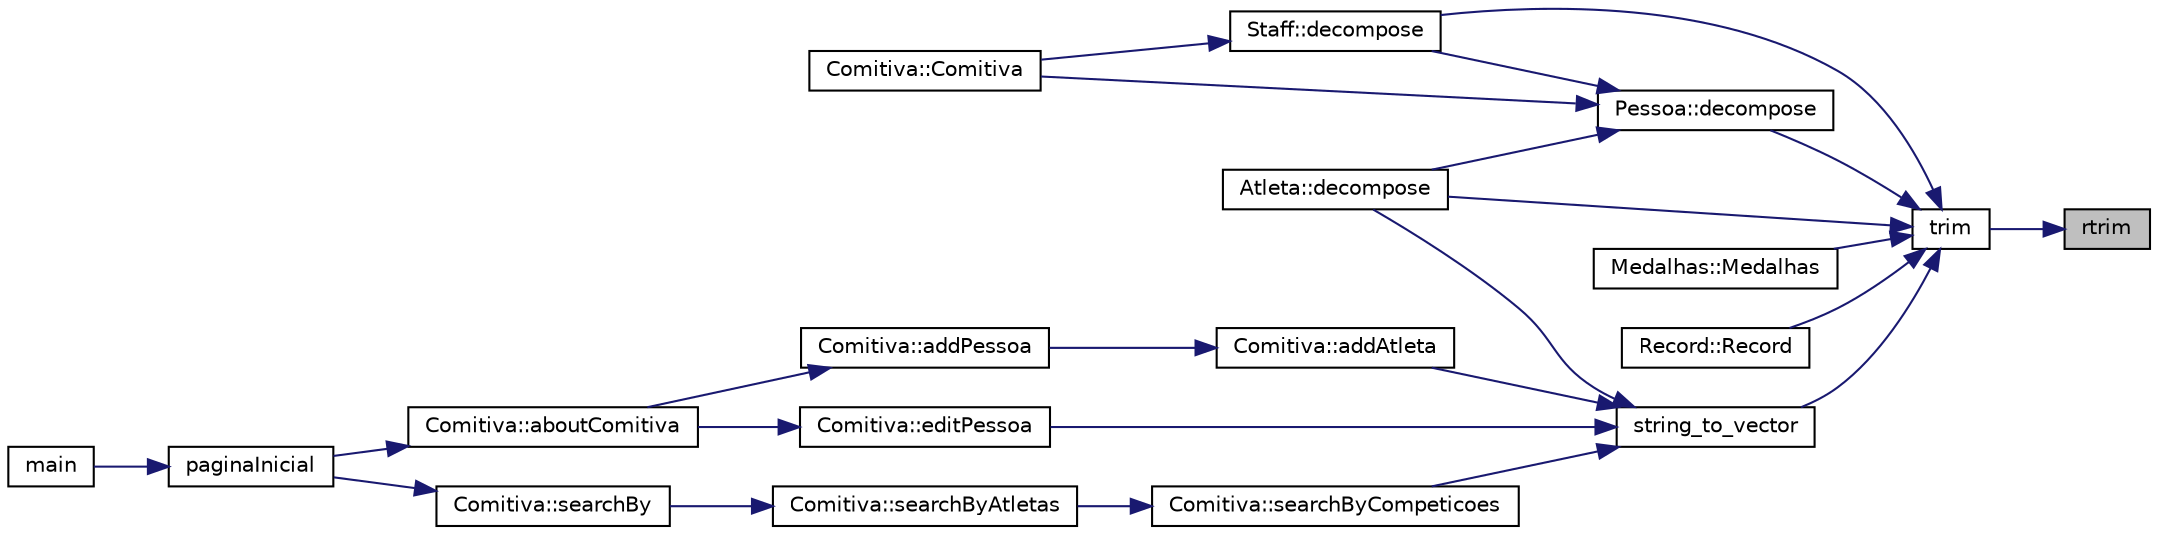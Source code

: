 digraph "rtrim"
{
 // LATEX_PDF_SIZE
  edge [fontname="Helvetica",fontsize="10",labelfontname="Helvetica",labelfontsize="10"];
  node [fontname="Helvetica",fontsize="10",shape=record];
  rankdir="RL";
  Node1 [label="rtrim",height=0.2,width=0.4,color="black", fillcolor="grey75", style="filled", fontcolor="black",tooltip="Remove os espaços no fim de uma dada string, passada como argumento."];
  Node1 -> Node2 [dir="back",color="midnightblue",fontsize="10",style="solid",fontname="Helvetica"];
  Node2 [label="trim",height=0.2,width=0.4,color="black", fillcolor="white", style="filled",URL="$utils_8h.html#adc61ec70963fb00fb3ff6648a60bacaf",tooltip="Remove os espaços de uma dada string (no início e no fim), passada como argumento."];
  Node2 -> Node3 [dir="back",color="midnightblue",fontsize="10",style="solid",fontname="Helvetica"];
  Node3 [label="Staff::decompose",height=0.2,width=0.4,color="black", fillcolor="white", style="filled",URL="$class_staff.html#aa7941bdc8d088de051cdce5a53ec316c",tooltip="Decompõe uma linha de um elemento do Staff em \"portugal.txt\" nos argumentos do Staff."];
  Node3 -> Node4 [dir="back",color="midnightblue",fontsize="10",style="solid",fontname="Helvetica"];
  Node4 [label="Comitiva::Comitiva",height=0.2,width=0.4,color="black", fillcolor="white", style="filled",URL="$class_comitiva.html#a68700a6fde336c4c54d662fa319c1ed1",tooltip="Esta função coloca no vetor \"pessoas\" todas as pessoas presentes no ficheiro \"portugal...."];
  Node2 -> Node5 [dir="back",color="midnightblue",fontsize="10",style="solid",fontname="Helvetica"];
  Node5 [label="Atleta::decompose",height=0.2,width=0.4,color="black", fillcolor="white", style="filled",URL="$class_atleta.html#a9103e89f23f9175da52755af968f976f",tooltip="Decompõe os elementos exclusivos de Atleta de uma linha em \"portugal.txt\"."];
  Node2 -> Node6 [dir="back",color="midnightblue",fontsize="10",style="solid",fontname="Helvetica"];
  Node6 [label="Pessoa::decompose",height=0.2,width=0.4,color="black", fillcolor="white", style="filled",URL="$class_pessoa.html#a46f7c8276fa1ad2bf522e0a5740ab6ad",tooltip="Decompõe os elementos comuns de Atleta e Staff de uma linha em \"portugal.txt\"."];
  Node6 -> Node4 [dir="back",color="midnightblue",fontsize="10",style="solid",fontname="Helvetica"];
  Node6 -> Node3 [dir="back",color="midnightblue",fontsize="10",style="solid",fontname="Helvetica"];
  Node6 -> Node5 [dir="back",color="midnightblue",fontsize="10",style="solid",fontname="Helvetica"];
  Node2 -> Node7 [dir="back",color="midnightblue",fontsize="10",style="solid",fontname="Helvetica"];
  Node7 [label="Medalhas::Medalhas",height=0.2,width=0.4,color="black", fillcolor="white", style="filled",URL="$class_medalhas.html#a8340448f75085d2f03606c99b7a69945",tooltip="Cria um objeto da classe Medalhas."];
  Node2 -> Node8 [dir="back",color="midnightblue",fontsize="10",style="solid",fontname="Helvetica"];
  Node8 [label="Record::Record",height=0.2,width=0.4,color="black", fillcolor="white", style="filled",URL="$class_record.html#af99598fb4eaa0ce0ba92efae4290aa9c",tooltip="Cria um objeto da classe Record, que representa um recorde realizado."];
  Node2 -> Node9 [dir="back",color="midnightblue",fontsize="10",style="solid",fontname="Helvetica"];
  Node9 [label="string_to_vector",height=0.2,width=0.4,color="black", fillcolor="white", style="filled",URL="$utils_8h.html#a47b3263df66ddefa2fe54ac4f9fd2247",tooltip="Decompõe uma string com elementos separados por vírgula num vetor com esses elementos."];
  Node9 -> Node10 [dir="back",color="midnightblue",fontsize="10",style="solid",fontname="Helvetica"];
  Node10 [label="Comitiva::addAtleta",height=0.2,width=0.4,color="black", fillcolor="white", style="filled",URL="$class_comitiva.html#ac6da6d49c217dcb87e38d65cf6782bce",tooltip="Esta função adiciona um Atleta à Comitiva."];
  Node10 -> Node11 [dir="back",color="midnightblue",fontsize="10",style="solid",fontname="Helvetica"];
  Node11 [label="Comitiva::addPessoa",height=0.2,width=0.4,color="black", fillcolor="white", style="filled",URL="$class_comitiva.html#aa39a2bd760e619094ce52df5c6d494f3",tooltip="Esta função adiciona uma Pessoa ao vetor \"pessoas\"."];
  Node11 -> Node12 [dir="back",color="midnightblue",fontsize="10",style="solid",fontname="Helvetica"];
  Node12 [label="Comitiva::aboutComitiva",height=0.2,width=0.4,color="black", fillcolor="white", style="filled",URL="$class_comitiva.html#a3781e251409ca01dfdc898e66285c954",tooltip="Esta função mostra as opções para interagir com a Comitiva (adicionar, editar, eliminar,..."];
  Node12 -> Node13 [dir="back",color="midnightblue",fontsize="10",style="solid",fontname="Helvetica"];
  Node13 [label="paginaInicial",height=0.2,width=0.4,color="black", fillcolor="white", style="filled",URL="$menu_8h.html#a96dac07912e4edb4cb4e758e0130cf0d",tooltip="Esta função é o página inicial do programa. Todos os objetivos do projeto se fazem dentro desta funçã..."];
  Node13 -> Node14 [dir="back",color="midnightblue",fontsize="10",style="solid",fontname="Helvetica"];
  Node14 [label="main",height=0.2,width=0.4,color="black", fillcolor="white", style="filled",URL="$main_8cpp.html#ae66f6b31b5ad750f1fe042a706a4e3d4",tooltip=" "];
  Node9 -> Node5 [dir="back",color="midnightblue",fontsize="10",style="solid",fontname="Helvetica"];
  Node9 -> Node15 [dir="back",color="midnightblue",fontsize="10",style="solid",fontname="Helvetica"];
  Node15 [label="Comitiva::editPessoa",height=0.2,width=0.4,color="black", fillcolor="white", style="filled",URL="$class_comitiva.html#ad042557732ad35198efd8e71e0e06c5d",tooltip="Esta função edita as informações de uma Pessoa."];
  Node15 -> Node12 [dir="back",color="midnightblue",fontsize="10",style="solid",fontname="Helvetica"];
  Node9 -> Node16 [dir="back",color="midnightblue",fontsize="10",style="solid",fontname="Helvetica"];
  Node16 [label="Comitiva::searchByCompeticoes",height=0.2,width=0.4,color="black", fillcolor="white", style="filled",URL="$class_comitiva.html#ab0d3484b09e4699e9cae54a8bbe0c8fa",tooltip="Mostra todos os elementos com uma competição específica de um vetor de atletas passado como argumento..."];
  Node16 -> Node17 [dir="back",color="midnightblue",fontsize="10",style="solid",fontname="Helvetica"];
  Node17 [label="Comitiva::searchByAtletas",height=0.2,width=0.4,color="black", fillcolor="white", style="filled",URL="$class_comitiva.html#a74ccf493ee22a6ddecc6743145d5f0bc",tooltip="Menu para procura por Atletas."];
  Node17 -> Node18 [dir="back",color="midnightblue",fontsize="10",style="solid",fontname="Helvetica"];
  Node18 [label="Comitiva::searchBy",height=0.2,width=0.4,color="black", fillcolor="white", style="filled",URL="$class_comitiva.html#a2c0ae448510e58a00b1ee64d9948b383",tooltip="Apenas chama a função de pesquisa que o utilizador escolher."];
  Node18 -> Node13 [dir="back",color="midnightblue",fontsize="10",style="solid",fontname="Helvetica"];
}
